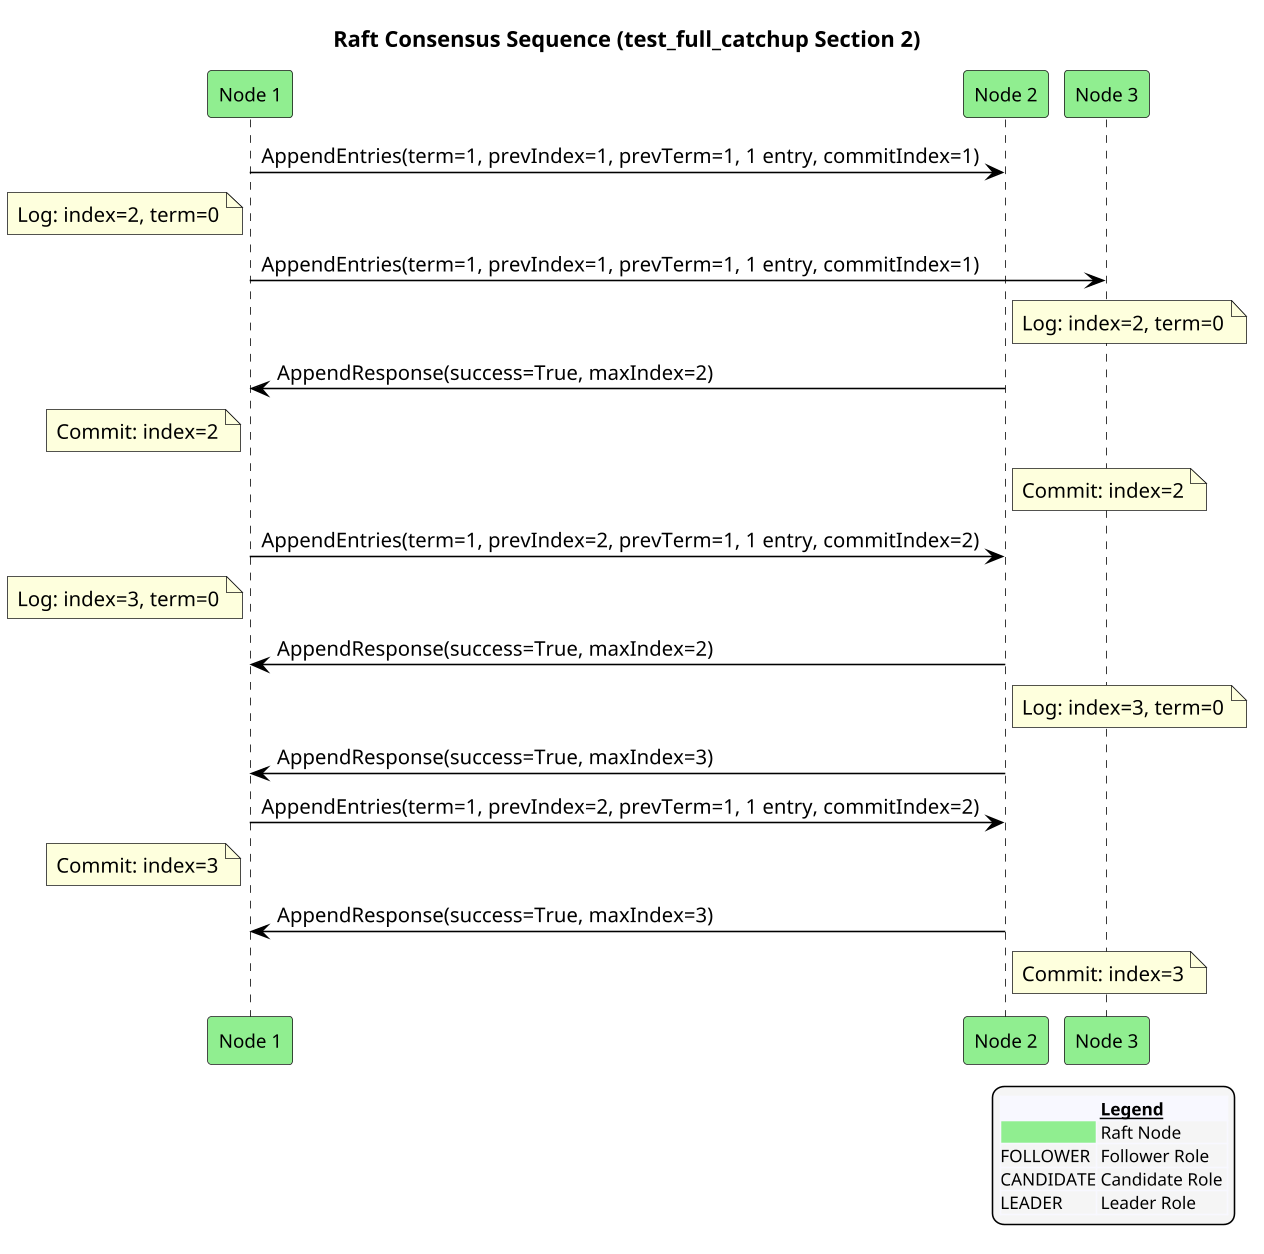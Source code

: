 @startuml
!pragma ratio 0.7
skinparam dpi 150
skinparam monochrome false
skinparam sequence {
  ArrowColor Black
  ActorBorderColor Black
  LifeLineBorderColor Black
  ParticipantFontSize 12
  Padding 10
}
skinparam legend {
  BackgroundColor #F5F5F5
  FontSize 11
}
title Raft Consensus Sequence (test_full_catchup Section 2)

participant "Node 1" as n1 order 10 #Lightgreen
participant "Node 2" as n2 order 20 #Lightgreen
participant "Node 3" as n3 order 30 #Lightgreen
n1 -> n2: AppendEntries(term=1, prevIndex=1, prevTerm=1, 1 entry, commitIndex=1)
note left of n1: Log: index=2, term=0
n1 -> n3: AppendEntries(term=1, prevIndex=1, prevTerm=1, 1 entry, commitIndex=1)
note right of n2: Log: index=2, term=0
n2 -> n1: AppendResponse(success=True, maxIndex=2)
note left of n1: Commit: index=2
note right of n2: Commit: index=2
n1 -> n2: AppendEntries(term=1, prevIndex=2, prevTerm=1, 1 entry, commitIndex=2)
note left of n1: Log: index=3, term=0
n2 -> n1: AppendResponse(success=True, maxIndex=2)
note right of n2: Log: index=3, term=0
n2 -> n1: AppendResponse(success=True, maxIndex=3)
n1 -> n2: AppendEntries(term=1, prevIndex=2, prevTerm=1, 1 entry, commitIndex=2)
note left of n1: Commit: index=3
n2 -> n1: AppendResponse(success=True, maxIndex=3)
note right of n2: Commit: index=3

legend right
  <#GhostWhite,#GhostWhite>|      |= __Legend__ |
  |<#Lightgreen>| Raft Node |
  |FOLLOWER| Follower Role |
  |CANDIDATE| Candidate Role |
  |LEADER| Leader Role |
endlegend
@enduml
